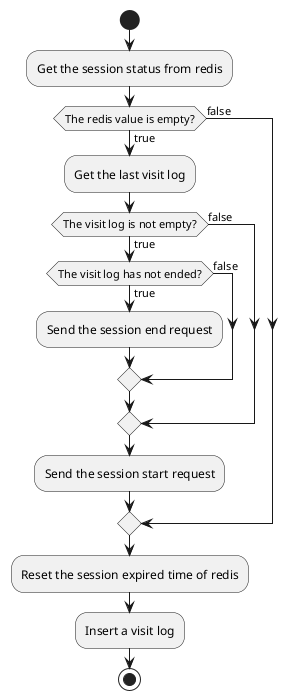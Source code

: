 @startuml
'https://plantuml.com/activity-diagram-beta

start
:Get the session status from redis;
if (The redis value is empty?) then (true)
  :Get the last visit log;
  if (The visit log is not empty?) then (true)

      if (The visit log has not ended?) then (true)
          :Send the session end request;
      else (false)
      endif
  else (false)
  endif
      :Send the session start request;
else (false)
endif
:Reset the session expired time of redis;
:Insert a visit log;
stop


@enduml
